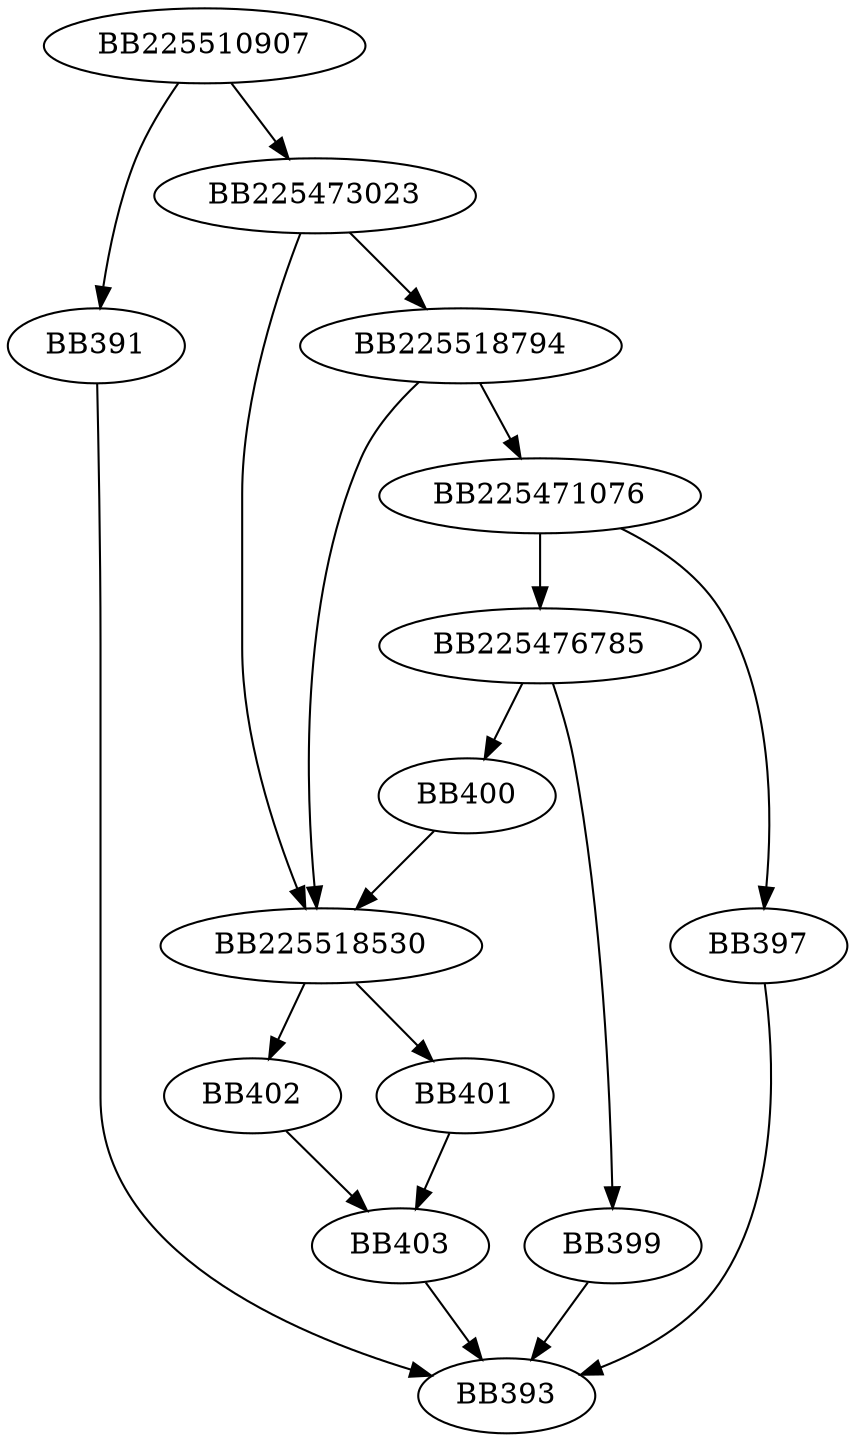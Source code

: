 digraph G{
	BB225510907->BB391;
	BB225510907->BB225473023;
	BB391->BB393;
	BB225473023->BB225518794;
	BB225473023->BB225518530;
	BB225518794->BB225518530;
	BB225518794->BB225471076;
	BB225471076->BB397;
	BB225471076->BB225476785;
	BB397->BB393;
	BB225476785->BB399;
	BB225476785->BB400;
	BB399->BB393;
	BB400->BB225518530;
	BB225518530->BB401;
	BB225518530->BB402;
	BB402->BB403;
	BB401->BB403;
	BB403->BB393;
}
